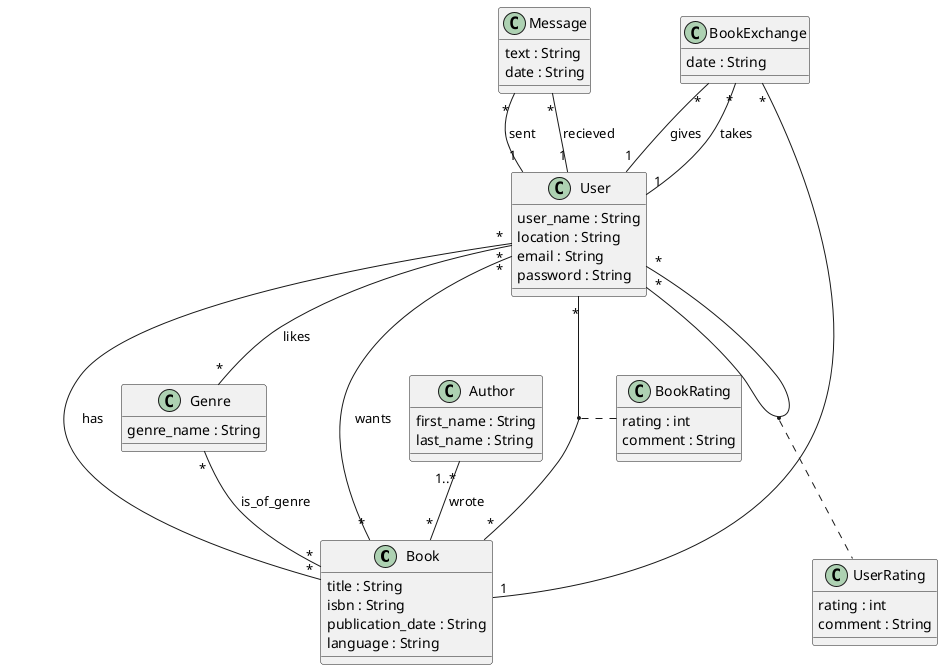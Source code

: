 @startuml DomainModel

class Book {
    title : String
    isbn : String
    publication_date : String
    language : String
}

class Author {
    first_name : String
    last_name : String
}

class User {
    user_name : String
    location : String
    email : String
    password : String
}

class Genre {
    genre_name : String
}

Author "1..*" -- "*" Book: wrote
User "*" -- "*" Book : has
User "*" -- "*" Book : wants
Genre "*" -- "*" Book : is_of_genre
User "*" -- "*" Genre : likes
User "*" -- "*" Book
(User, Book) .. BookRating
User "*" -- "*" User
(User, User) .. UserRating

class BookRating {
    rating : int
    comment : String
}

class Message {
    text : String
    date : String
}

Message "*" -- "1" User : sent
Message "*" -- "1" User : recieved

class UserRating {
    rating : int
    comment : String
}

class BookExchange {
    date : String
}

BookExchange "*" -- "1" User : gives
BookExchange "*" -- "1" User : takes
BookExchange "*" -- "1" Book

@enduml
